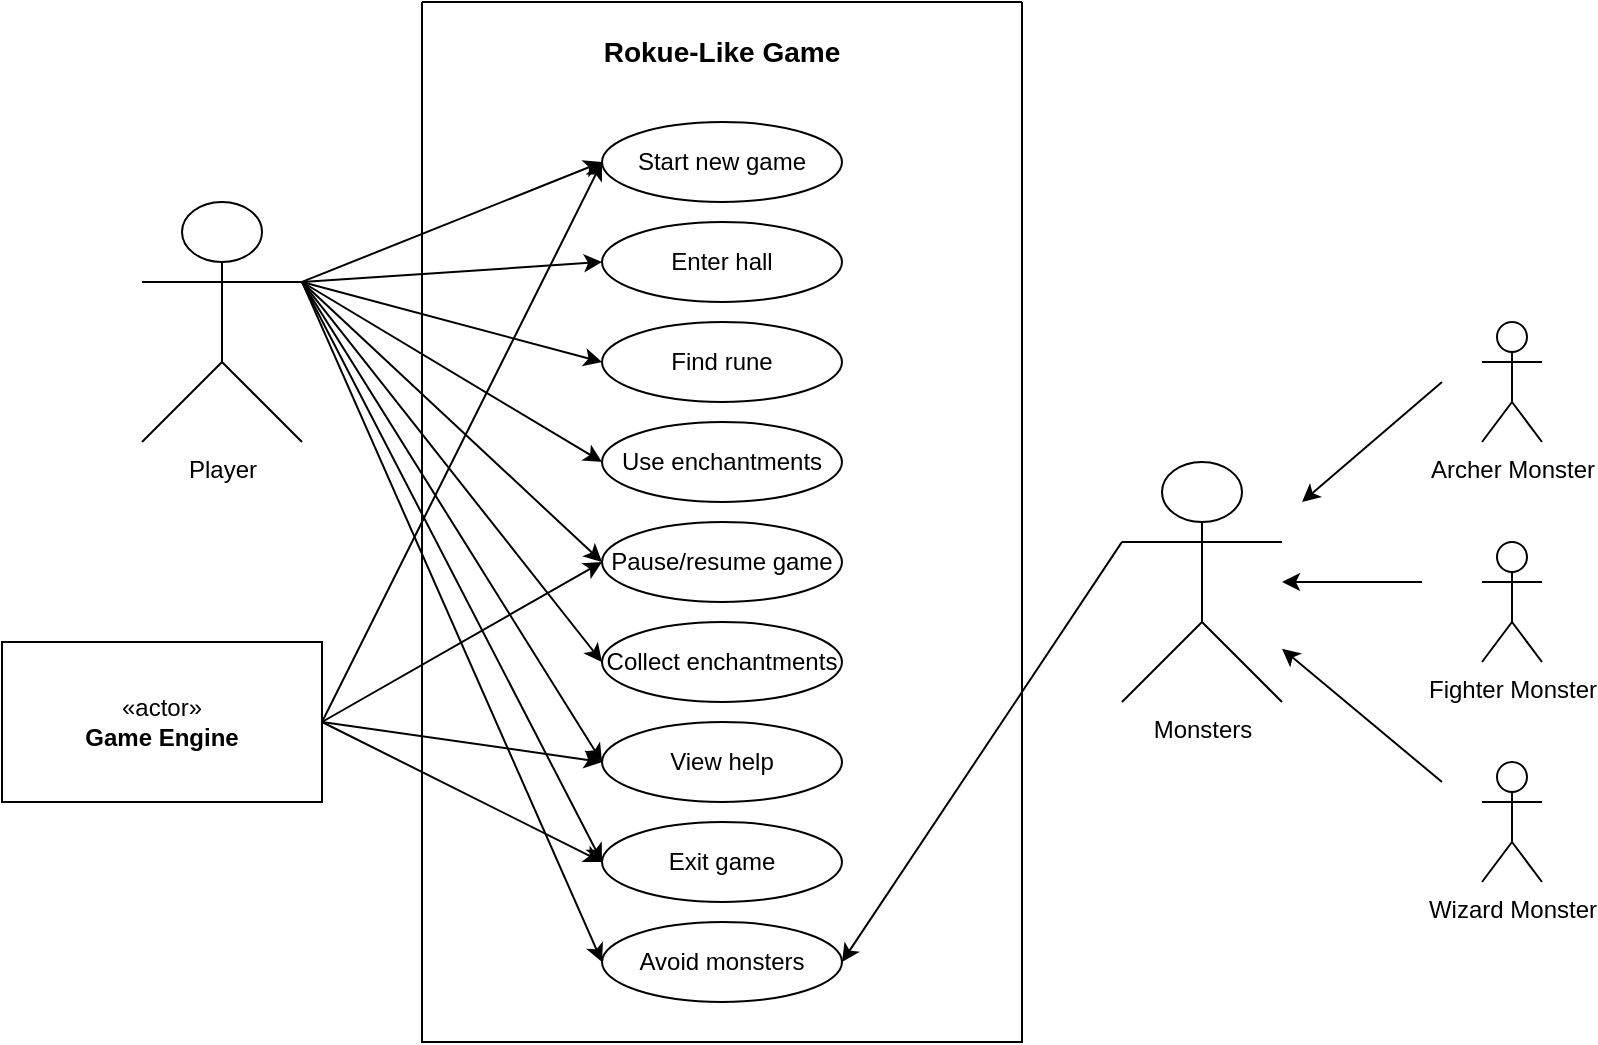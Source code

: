 <mxfile version="24.8.6">
  <diagram name="Sayfa -1" id="amoz55qUOvyxKMkHzIAd">
    <mxGraphModel dx="1719" dy="513" grid="1" gridSize="10" guides="1" tooltips="1" connect="1" arrows="1" fold="1" page="1" pageScale="1" pageWidth="827" pageHeight="1169" math="0" shadow="0">
      <root>
        <mxCell id="0" />
        <mxCell id="1" parent="0" />
        <mxCell id="lFEhJn9h5m0Hjn2l6AG--1" value="Player" style="shape=umlActor;verticalLabelPosition=bottom;verticalAlign=top;html=1;outlineConnect=0;" parent="1" vertex="1">
          <mxGeometry x="-340" y="250" width="80" height="120" as="geometry" />
        </mxCell>
        <mxCell id="lFEhJn9h5m0Hjn2l6AG--5" value="Start new game" style="ellipse;whiteSpace=wrap;html=1;" parent="1" vertex="1">
          <mxGeometry x="-110" y="210" width="120" height="40" as="geometry" />
        </mxCell>
        <mxCell id="lFEhJn9h5m0Hjn2l6AG--8" value="Enter hall" style="ellipse;whiteSpace=wrap;html=1;" parent="1" vertex="1">
          <mxGeometry x="-110" y="260" width="120" height="40" as="geometry" />
        </mxCell>
        <mxCell id="lFEhJn9h5m0Hjn2l6AG--9" value="Find rune" style="ellipse;whiteSpace=wrap;html=1;" parent="1" vertex="1">
          <mxGeometry x="-110" y="310" width="120" height="40" as="geometry" />
        </mxCell>
        <mxCell id="lFEhJn9h5m0Hjn2l6AG--10" value="Use enchantments" style="ellipse;whiteSpace=wrap;html=1;" parent="1" vertex="1">
          <mxGeometry x="-110" y="360" width="120" height="40" as="geometry" />
        </mxCell>
        <mxCell id="lFEhJn9h5m0Hjn2l6AG--11" value="Collect enchantments" style="ellipse;whiteSpace=wrap;html=1;" parent="1" vertex="1">
          <mxGeometry x="-110" y="460" width="120" height="40" as="geometry" />
        </mxCell>
        <mxCell id="lFEhJn9h5m0Hjn2l6AG--12" value="Pause/resume game" style="ellipse;whiteSpace=wrap;html=1;" parent="1" vertex="1">
          <mxGeometry x="-110" y="410" width="120" height="40" as="geometry" />
        </mxCell>
        <mxCell id="lFEhJn9h5m0Hjn2l6AG--13" value="Exit game" style="ellipse;whiteSpace=wrap;html=1;" parent="1" vertex="1">
          <mxGeometry x="-110" y="560" width="120" height="40" as="geometry" />
        </mxCell>
        <mxCell id="lFEhJn9h5m0Hjn2l6AG--14" value="View help" style="ellipse;whiteSpace=wrap;html=1;" parent="1" vertex="1">
          <mxGeometry x="-110" y="510" width="120" height="40" as="geometry" />
        </mxCell>
        <mxCell id="lFEhJn9h5m0Hjn2l6AG--17" value="Avoid monsters" style="ellipse;whiteSpace=wrap;html=1;" parent="1" vertex="1">
          <mxGeometry x="-110" y="610" width="120" height="40" as="geometry" />
        </mxCell>
        <mxCell id="lFEhJn9h5m0Hjn2l6AG--19" value="Monsters" style="shape=umlActor;verticalLabelPosition=bottom;verticalAlign=top;html=1;outlineConnect=0;" parent="1" vertex="1">
          <mxGeometry x="150" y="380" width="80" height="120" as="geometry" />
        </mxCell>
        <mxCell id="lFEhJn9h5m0Hjn2l6AG--20" value="Archer Monster" style="shape=umlActor;verticalLabelPosition=bottom;verticalAlign=top;html=1;outlineConnect=0;" parent="1" vertex="1">
          <mxGeometry x="330" y="310" width="30" height="60" as="geometry" />
        </mxCell>
        <mxCell id="lFEhJn9h5m0Hjn2l6AG--23" value="Fighter Monster" style="shape=umlActor;verticalLabelPosition=bottom;verticalAlign=top;html=1;outlineConnect=0;" parent="1" vertex="1">
          <mxGeometry x="330" y="420" width="30" height="60" as="geometry" />
        </mxCell>
        <mxCell id="lFEhJn9h5m0Hjn2l6AG--24" value="Wizard Monster" style="shape=umlActor;verticalLabelPosition=bottom;verticalAlign=top;html=1;outlineConnect=0;" parent="1" vertex="1">
          <mxGeometry x="330" y="530" width="30" height="60" as="geometry" />
        </mxCell>
        <mxCell id="lFEhJn9h5m0Hjn2l6AG--32" value="" style="endArrow=classic;html=1;rounded=0;" parent="1" target="lFEhJn9h5m0Hjn2l6AG--19" edge="1">
          <mxGeometry width="50" height="50" relative="1" as="geometry">
            <mxPoint x="310" y="540" as="sourcePoint" />
            <mxPoint x="200" y="520" as="targetPoint" />
          </mxGeometry>
        </mxCell>
        <mxCell id="lFEhJn9h5m0Hjn2l6AG--33" value="" style="endArrow=classic;html=1;rounded=0;" parent="1" target="lFEhJn9h5m0Hjn2l6AG--19" edge="1">
          <mxGeometry width="50" height="50" relative="1" as="geometry">
            <mxPoint x="300" y="440" as="sourcePoint" />
            <mxPoint x="240" y="481" as="targetPoint" />
          </mxGeometry>
        </mxCell>
        <mxCell id="lFEhJn9h5m0Hjn2l6AG--34" value="" style="endArrow=classic;html=1;rounded=0;" parent="1" edge="1">
          <mxGeometry width="50" height="50" relative="1" as="geometry">
            <mxPoint x="310" y="340" as="sourcePoint" />
            <mxPoint x="240" y="400" as="targetPoint" />
          </mxGeometry>
        </mxCell>
        <mxCell id="lFEhJn9h5m0Hjn2l6AG--37" value="" style="endArrow=classic;html=1;rounded=0;entryX=0;entryY=0.5;entryDx=0;entryDy=0;exitX=1;exitY=0.333;exitDx=0;exitDy=0;exitPerimeter=0;" parent="1" source="lFEhJn9h5m0Hjn2l6AG--1" target="lFEhJn9h5m0Hjn2l6AG--5" edge="1">
          <mxGeometry width="50" height="50" relative="1" as="geometry">
            <mxPoint x="150" y="570" as="sourcePoint" />
            <mxPoint x="200" y="520" as="targetPoint" />
          </mxGeometry>
        </mxCell>
        <mxCell id="lFEhJn9h5m0Hjn2l6AG--38" value="" style="endArrow=classic;html=1;rounded=0;entryX=0;entryY=0.5;entryDx=0;entryDy=0;" parent="1" target="lFEhJn9h5m0Hjn2l6AG--8" edge="1">
          <mxGeometry width="50" height="50" relative="1" as="geometry">
            <mxPoint x="-260" y="290" as="sourcePoint" />
            <mxPoint x="-100" y="240" as="targetPoint" />
          </mxGeometry>
        </mxCell>
        <mxCell id="lFEhJn9h5m0Hjn2l6AG--39" value="" style="endArrow=classic;html=1;rounded=0;entryX=0;entryY=0.5;entryDx=0;entryDy=0;" parent="1" target="lFEhJn9h5m0Hjn2l6AG--9" edge="1">
          <mxGeometry width="50" height="50" relative="1" as="geometry">
            <mxPoint x="-260" y="290" as="sourcePoint" />
            <mxPoint x="-100" y="290" as="targetPoint" />
          </mxGeometry>
        </mxCell>
        <mxCell id="lFEhJn9h5m0Hjn2l6AG--40" value="" style="endArrow=classic;html=1;rounded=0;entryX=0;entryY=0.5;entryDx=0;entryDy=0;" parent="1" target="lFEhJn9h5m0Hjn2l6AG--10" edge="1">
          <mxGeometry width="50" height="50" relative="1" as="geometry">
            <mxPoint x="-260" y="290" as="sourcePoint" />
            <mxPoint x="-90" y="300" as="targetPoint" />
          </mxGeometry>
        </mxCell>
        <mxCell id="lFEhJn9h5m0Hjn2l6AG--41" value="" style="endArrow=classic;html=1;rounded=0;entryX=0;entryY=0.5;entryDx=0;entryDy=0;exitX=1;exitY=0.333;exitDx=0;exitDy=0;exitPerimeter=0;" parent="1" source="lFEhJn9h5m0Hjn2l6AG--1" target="lFEhJn9h5m0Hjn2l6AG--12" edge="1">
          <mxGeometry width="50" height="50" relative="1" as="geometry">
            <mxPoint x="-170" y="400" as="sourcePoint" />
            <mxPoint x="-80" y="310" as="targetPoint" />
          </mxGeometry>
        </mxCell>
        <mxCell id="lFEhJn9h5m0Hjn2l6AG--42" value="" style="endArrow=classic;html=1;rounded=0;entryX=0;entryY=0.5;entryDx=0;entryDy=0;exitX=1;exitY=0.333;exitDx=0;exitDy=0;exitPerimeter=0;" parent="1" source="lFEhJn9h5m0Hjn2l6AG--1" target="lFEhJn9h5m0Hjn2l6AG--11" edge="1">
          <mxGeometry width="50" height="50" relative="1" as="geometry">
            <mxPoint x="-160" y="410" as="sourcePoint" />
            <mxPoint x="-70" y="320" as="targetPoint" />
          </mxGeometry>
        </mxCell>
        <mxCell id="lFEhJn9h5m0Hjn2l6AG--43" value="" style="endArrow=classic;html=1;rounded=0;entryX=0;entryY=0.5;entryDx=0;entryDy=0;exitX=1;exitY=0.333;exitDx=0;exitDy=0;exitPerimeter=0;" parent="1" source="lFEhJn9h5m0Hjn2l6AG--1" target="lFEhJn9h5m0Hjn2l6AG--14" edge="1">
          <mxGeometry width="50" height="50" relative="1" as="geometry">
            <mxPoint x="-150" y="420" as="sourcePoint" />
            <mxPoint x="-60" y="330" as="targetPoint" />
          </mxGeometry>
        </mxCell>
        <mxCell id="lFEhJn9h5m0Hjn2l6AG--44" value="" style="endArrow=classic;html=1;rounded=0;entryX=0;entryY=0.5;entryDx=0;entryDy=0;" parent="1" target="lFEhJn9h5m0Hjn2l6AG--13" edge="1">
          <mxGeometry width="50" height="50" relative="1" as="geometry">
            <mxPoint x="-260" y="290" as="sourcePoint" />
            <mxPoint x="-50" y="340" as="targetPoint" />
          </mxGeometry>
        </mxCell>
        <mxCell id="lFEhJn9h5m0Hjn2l6AG--45" value="" style="endArrow=classic;html=1;rounded=0;entryX=0;entryY=0.5;entryDx=0;entryDy=0;exitX=1;exitY=0.333;exitDx=0;exitDy=0;exitPerimeter=0;" parent="1" source="lFEhJn9h5m0Hjn2l6AG--1" target="lFEhJn9h5m0Hjn2l6AG--17" edge="1">
          <mxGeometry width="50" height="50" relative="1" as="geometry">
            <mxPoint x="-200" y="380" as="sourcePoint" />
            <mxPoint x="-40" y="350" as="targetPoint" />
          </mxGeometry>
        </mxCell>
        <mxCell id="lFEhJn9h5m0Hjn2l6AG--47" value="" style="endArrow=classic;html=1;rounded=0;entryX=1;entryY=0.5;entryDx=0;entryDy=0;exitX=0;exitY=0.333;exitDx=0;exitDy=0;exitPerimeter=0;" parent="1" source="lFEhJn9h5m0Hjn2l6AG--19" target="lFEhJn9h5m0Hjn2l6AG--17" edge="1">
          <mxGeometry width="50" height="50" relative="1" as="geometry">
            <mxPoint x="150" y="570" as="sourcePoint" />
            <mxPoint x="200" y="520" as="targetPoint" />
          </mxGeometry>
        </mxCell>
        <mxCell id="NydO8VDSdEUmjiB7iGCL-2" value="«actor»&lt;br&gt;&lt;b&gt;Game Engine&lt;/b&gt;" style="html=1;whiteSpace=wrap;" parent="1" vertex="1">
          <mxGeometry x="-410" y="470" width="160" height="80" as="geometry" />
        </mxCell>
        <mxCell id="NydO8VDSdEUmjiB7iGCL-8" value="" style="endArrow=classic;html=1;rounded=0;entryX=0;entryY=0.5;entryDx=0;entryDy=0;exitX=1;exitY=0.333;exitDx=0;exitDy=0;exitPerimeter=0;" parent="1" target="lFEhJn9h5m0Hjn2l6AG--5" edge="1">
          <mxGeometry width="50" height="50" relative="1" as="geometry">
            <mxPoint x="-250" y="510" as="sourcePoint" />
            <mxPoint x="-100" y="450" as="targetPoint" />
          </mxGeometry>
        </mxCell>
        <mxCell id="NydO8VDSdEUmjiB7iGCL-9" value="" style="endArrow=classic;html=1;rounded=0;exitX=1;exitY=0.333;exitDx=0;exitDy=0;exitPerimeter=0;" parent="1" edge="1">
          <mxGeometry width="50" height="50" relative="1" as="geometry">
            <mxPoint x="-250" y="510" as="sourcePoint" />
            <mxPoint x="-110" y="430" as="targetPoint" />
          </mxGeometry>
        </mxCell>
        <mxCell id="NydO8VDSdEUmjiB7iGCL-10" value="" style="endArrow=classic;html=1;rounded=0;exitX=1;exitY=0.333;exitDx=0;exitDy=0;exitPerimeter=0;" parent="1" edge="1">
          <mxGeometry width="50" height="50" relative="1" as="geometry">
            <mxPoint x="-250" y="510" as="sourcePoint" />
            <mxPoint x="-110" y="530" as="targetPoint" />
          </mxGeometry>
        </mxCell>
        <mxCell id="NydO8VDSdEUmjiB7iGCL-11" value="" style="endArrow=classic;html=1;rounded=0;exitX=1;exitY=0.333;exitDx=0;exitDy=0;exitPerimeter=0;" parent="1" edge="1">
          <mxGeometry width="50" height="50" relative="1" as="geometry">
            <mxPoint x="-250" y="510" as="sourcePoint" />
            <mxPoint x="-110" y="580" as="targetPoint" />
          </mxGeometry>
        </mxCell>
        <mxCell id="DNC0VFlXYT1_TxPYI0Tc-3" value="" style="swimlane;startSize=0;" vertex="1" parent="1">
          <mxGeometry x="-200" y="150" width="300" height="520" as="geometry" />
        </mxCell>
        <mxCell id="DNC0VFlXYT1_TxPYI0Tc-4" value="&lt;font style=&quot;font-size: 14px;&quot;&gt;&lt;b&gt;Rokue-Like Game&lt;/b&gt;&lt;/font&gt;" style="text;html=1;align=center;verticalAlign=middle;whiteSpace=wrap;rounded=0;" vertex="1" parent="DNC0VFlXYT1_TxPYI0Tc-3">
          <mxGeometry x="80" y="10" width="140" height="30" as="geometry" />
        </mxCell>
      </root>
    </mxGraphModel>
  </diagram>
</mxfile>
